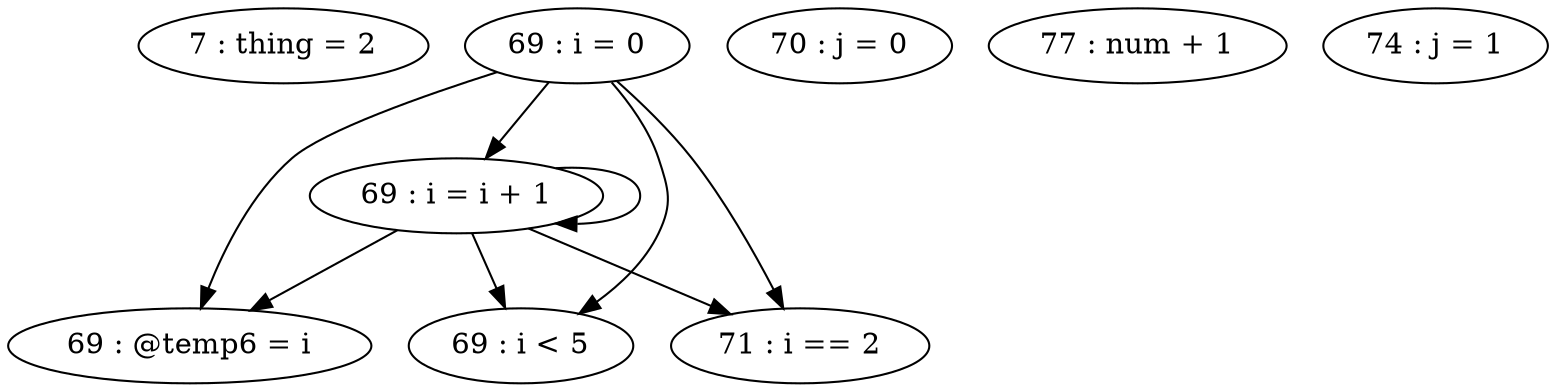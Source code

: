 digraph G {
"7 : thing = 2"
"69 : i = 0"
"69 : i = 0" -> "69 : @temp6 = i"
"69 : i = 0" -> "69 : i = i + 1"
"69 : i = 0" -> "69 : i < 5"
"69 : i = 0" -> "71 : i == 2"
"69 : i < 5"
"70 : j = 0"
"71 : i == 2"
"77 : num + 1"
"74 : j = 1"
"69 : @temp6 = i"
"69 : i = i + 1"
"69 : i = i + 1" -> "69 : @temp6 = i"
"69 : i = i + 1" -> "69 : i = i + 1"
"69 : i = i + 1" -> "69 : i < 5"
"69 : i = i + 1" -> "71 : i == 2"
}